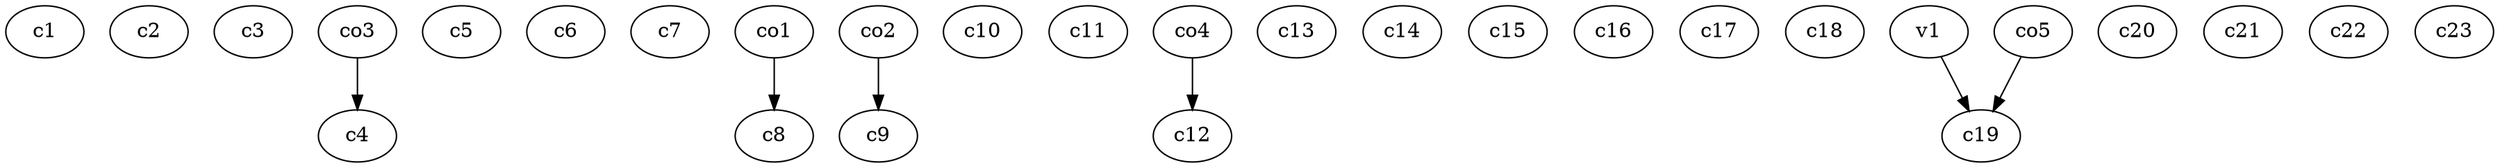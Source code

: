 strict digraph  {
c1;
c2;
c3;
c4;
c5;
c6;
c7;
c8;
c9;
c10;
c11;
c12;
c13;
c14;
c15;
c16;
c17;
c18;
c19;
c20;
c21;
c22;
c23;
v1;
co1;
co2;
co3;
co4;
co5;
v1 -> c19  [weight=1];
co1 -> c8  [weight=1];
co2 -> c9  [weight=1];
co3 -> c4  [weight=1];
co4 -> c12  [weight=1];
co5 -> c19  [weight=1];
}
